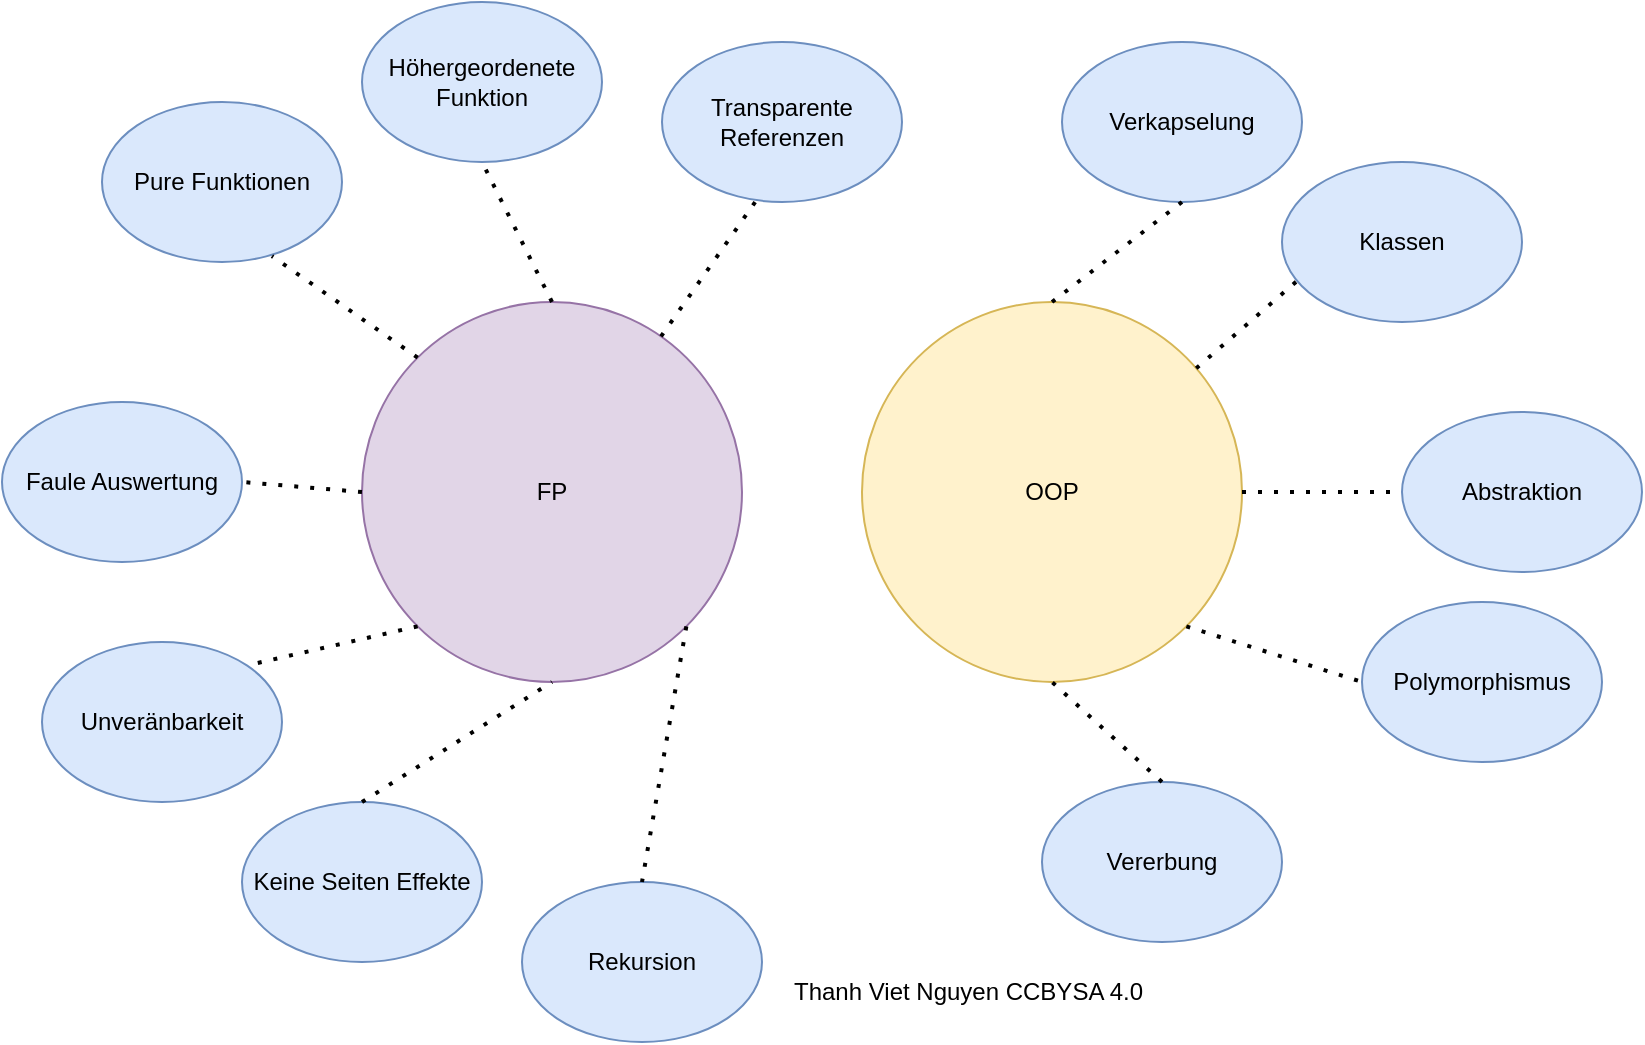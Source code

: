 <mxfile version="25.0.2">
  <diagram name="Page-1" id="BsFpHVIBegyYnpZ6n3Av">
    <mxGraphModel dx="2242" dy="1976" grid="1" gridSize="10" guides="1" tooltips="1" connect="1" arrows="1" fold="1" page="1" pageScale="1" pageWidth="850" pageHeight="1100" math="0" shadow="0">
      <root>
        <mxCell id="0" />
        <mxCell id="1" parent="0" />
        <mxCell id="MglTHEqXmEmVm6l28LRP-1" value="OOP" style="ellipse;whiteSpace=wrap;html=1;aspect=fixed;fillColor=#fff2cc;strokeColor=#d6b656;" parent="1" vertex="1">
          <mxGeometry x="300" y="140" width="190" height="190" as="geometry" />
        </mxCell>
        <mxCell id="MglTHEqXmEmVm6l28LRP-4" value="Verkapselung" style="ellipse;whiteSpace=wrap;html=1;fillColor=#dae8fc;strokeColor=#6c8ebf;" parent="1" vertex="1">
          <mxGeometry x="400" y="10" width="120" height="80" as="geometry" />
        </mxCell>
        <mxCell id="MglTHEqXmEmVm6l28LRP-5" value="" style="endArrow=none;dashed=1;html=1;dashPattern=1 3;strokeWidth=2;rounded=0;entryX=0.5;entryY=1;entryDx=0;entryDy=0;exitX=0.5;exitY=0;exitDx=0;exitDy=0;" parent="1" source="MglTHEqXmEmVm6l28LRP-1" target="MglTHEqXmEmVm6l28LRP-4" edge="1">
          <mxGeometry width="50" height="50" relative="1" as="geometry">
            <mxPoint x="470" y="230" as="sourcePoint" />
            <mxPoint x="520" y="180" as="targetPoint" />
          </mxGeometry>
        </mxCell>
        <mxCell id="MglTHEqXmEmVm6l28LRP-6" value="Abstraktion" style="ellipse;whiteSpace=wrap;html=1;fillColor=#dae8fc;strokeColor=#6c8ebf;" parent="1" vertex="1">
          <mxGeometry x="570" y="195" width="120" height="80" as="geometry" />
        </mxCell>
        <mxCell id="MglTHEqXmEmVm6l28LRP-7" value="" style="endArrow=none;dashed=1;html=1;dashPattern=1 3;strokeWidth=2;rounded=0;entryX=0;entryY=0.5;entryDx=0;entryDy=0;exitX=1;exitY=0.5;exitDx=0;exitDy=0;" parent="1" source="MglTHEqXmEmVm6l28LRP-1" target="MglTHEqXmEmVm6l28LRP-6" edge="1">
          <mxGeometry width="50" height="50" relative="1" as="geometry">
            <mxPoint x="470" y="230" as="sourcePoint" />
            <mxPoint x="520" y="180" as="targetPoint" />
          </mxGeometry>
        </mxCell>
        <mxCell id="MglTHEqXmEmVm6l28LRP-8" value="Polymorphismus" style="ellipse;whiteSpace=wrap;html=1;fillColor=#dae8fc;strokeColor=#6c8ebf;" parent="1" vertex="1">
          <mxGeometry x="550" y="290" width="120" height="80" as="geometry" />
        </mxCell>
        <mxCell id="MglTHEqXmEmVm6l28LRP-9" value="" style="endArrow=none;dashed=1;html=1;dashPattern=1 3;strokeWidth=2;rounded=0;entryX=0;entryY=0.5;entryDx=0;entryDy=0;exitX=1;exitY=1;exitDx=0;exitDy=0;" parent="1" source="MglTHEqXmEmVm6l28LRP-1" target="MglTHEqXmEmVm6l28LRP-8" edge="1">
          <mxGeometry width="50" height="50" relative="1" as="geometry">
            <mxPoint x="470" y="230" as="sourcePoint" />
            <mxPoint x="520" y="180" as="targetPoint" />
          </mxGeometry>
        </mxCell>
        <mxCell id="MglTHEqXmEmVm6l28LRP-10" value="Vererbung" style="ellipse;whiteSpace=wrap;html=1;fillColor=#dae8fc;strokeColor=#6c8ebf;" parent="1" vertex="1">
          <mxGeometry x="390" y="380" width="120" height="80" as="geometry" />
        </mxCell>
        <mxCell id="MglTHEqXmEmVm6l28LRP-11" value="" style="endArrow=none;dashed=1;html=1;dashPattern=1 3;strokeWidth=2;rounded=0;entryX=0.5;entryY=1;entryDx=0;entryDy=0;exitX=0.5;exitY=0;exitDx=0;exitDy=0;" parent="1" source="MglTHEqXmEmVm6l28LRP-10" target="MglTHEqXmEmVm6l28LRP-1" edge="1">
          <mxGeometry width="50" height="50" relative="1" as="geometry">
            <mxPoint x="520" y="230" as="sourcePoint" />
            <mxPoint x="570" y="180" as="targetPoint" />
          </mxGeometry>
        </mxCell>
        <mxCell id="MglTHEqXmEmVm6l28LRP-12" value="Klassen" style="ellipse;whiteSpace=wrap;html=1;fillColor=#dae8fc;strokeColor=#6c8ebf;" parent="1" vertex="1">
          <mxGeometry x="510" y="70" width="120" height="80" as="geometry" />
        </mxCell>
        <mxCell id="MglTHEqXmEmVm6l28LRP-13" value="" style="endArrow=none;dashed=1;html=1;dashPattern=1 3;strokeWidth=2;rounded=0;entryX=0.067;entryY=0.738;entryDx=0;entryDy=0;entryPerimeter=0;" parent="1" source="MglTHEqXmEmVm6l28LRP-1" target="MglTHEqXmEmVm6l28LRP-12" edge="1">
          <mxGeometry width="50" height="50" relative="1" as="geometry">
            <mxPoint x="520" y="230" as="sourcePoint" />
            <mxPoint x="570" y="180" as="targetPoint" />
          </mxGeometry>
        </mxCell>
        <mxCell id="MglTHEqXmEmVm6l28LRP-14" value="FP" style="ellipse;whiteSpace=wrap;html=1;aspect=fixed;fillColor=#e1d5e7;strokeColor=#9673a6;" parent="1" vertex="1">
          <mxGeometry x="50" y="140" width="190" height="190" as="geometry" />
        </mxCell>
        <mxCell id="MglTHEqXmEmVm6l28LRP-15" value="Höhergeordenete Funktion" style="ellipse;whiteSpace=wrap;html=1;fillColor=#dae8fc;strokeColor=#6c8ebf;" parent="1" vertex="1">
          <mxGeometry x="50" y="-10" width="120" height="80" as="geometry" />
        </mxCell>
        <mxCell id="MglTHEqXmEmVm6l28LRP-16" value="" style="endArrow=none;dashed=1;html=1;dashPattern=1 3;strokeWidth=2;rounded=0;entryX=0.5;entryY=1;entryDx=0;entryDy=0;exitX=0.5;exitY=0;exitDx=0;exitDy=0;" parent="1" source="MglTHEqXmEmVm6l28LRP-14" target="MglTHEqXmEmVm6l28LRP-15" edge="1">
          <mxGeometry width="50" height="50" relative="1" as="geometry">
            <mxPoint x="220" y="230" as="sourcePoint" />
            <mxPoint x="270" y="180" as="targetPoint" />
          </mxGeometry>
        </mxCell>
        <mxCell id="MglTHEqXmEmVm6l28LRP-17" value="Faule Auswertung" style="ellipse;whiteSpace=wrap;html=1;fillColor=#dae8fc;strokeColor=#6c8ebf;" parent="1" vertex="1">
          <mxGeometry x="-130" y="190" width="120" height="80" as="geometry" />
        </mxCell>
        <mxCell id="MglTHEqXmEmVm6l28LRP-18" value="" style="endArrow=none;dashed=1;html=1;dashPattern=1 3;strokeWidth=2;rounded=0;entryX=1;entryY=0.5;entryDx=0;entryDy=0;exitX=0;exitY=0.5;exitDx=0;exitDy=0;" parent="1" source="MglTHEqXmEmVm6l28LRP-14" target="MglTHEqXmEmVm6l28LRP-17" edge="1">
          <mxGeometry width="50" height="50" relative="1" as="geometry">
            <mxPoint x="220" y="230" as="sourcePoint" />
            <mxPoint x="270" y="180" as="targetPoint" />
          </mxGeometry>
        </mxCell>
        <mxCell id="MglTHEqXmEmVm6l28LRP-19" value="Unveränbarkeit" style="ellipse;whiteSpace=wrap;html=1;fillColor=#dae8fc;strokeColor=#6c8ebf;" parent="1" vertex="1">
          <mxGeometry x="-110" y="310" width="120" height="80" as="geometry" />
        </mxCell>
        <mxCell id="MglTHEqXmEmVm6l28LRP-20" value="" style="endArrow=none;dashed=1;html=1;dashPattern=1 3;strokeWidth=2;rounded=0;entryX=1;entryY=0;entryDx=0;entryDy=0;exitX=0;exitY=1;exitDx=0;exitDy=0;" parent="1" source="MglTHEqXmEmVm6l28LRP-14" target="MglTHEqXmEmVm6l28LRP-19" edge="1">
          <mxGeometry width="50" height="50" relative="1" as="geometry">
            <mxPoint x="220" y="230" as="sourcePoint" />
            <mxPoint x="270" y="180" as="targetPoint" />
          </mxGeometry>
        </mxCell>
        <mxCell id="MglTHEqXmEmVm6l28LRP-21" value="Keine Seiten Effekte" style="ellipse;whiteSpace=wrap;html=1;fillColor=#dae8fc;strokeColor=#6c8ebf;" parent="1" vertex="1">
          <mxGeometry x="-10" y="390" width="120" height="80" as="geometry" />
        </mxCell>
        <mxCell id="MglTHEqXmEmVm6l28LRP-22" value="" style="endArrow=none;dashed=1;html=1;dashPattern=1 3;strokeWidth=2;rounded=0;entryX=0.5;entryY=1;entryDx=0;entryDy=0;exitX=0.5;exitY=0;exitDx=0;exitDy=0;" parent="1" source="MglTHEqXmEmVm6l28LRP-21" target="MglTHEqXmEmVm6l28LRP-14" edge="1">
          <mxGeometry width="50" height="50" relative="1" as="geometry">
            <mxPoint x="270" y="230" as="sourcePoint" />
            <mxPoint x="320" y="180" as="targetPoint" />
          </mxGeometry>
        </mxCell>
        <mxCell id="MglTHEqXmEmVm6l28LRP-23" value="Pure Funktionen" style="ellipse;whiteSpace=wrap;html=1;fillColor=#dae8fc;strokeColor=#6c8ebf;" parent="1" vertex="1">
          <mxGeometry x="-80" y="40" width="120" height="80" as="geometry" />
        </mxCell>
        <mxCell id="MglTHEqXmEmVm6l28LRP-24" value="" style="endArrow=none;dashed=1;html=1;dashPattern=1 3;strokeWidth=2;rounded=0;entryX=0.708;entryY=0.963;entryDx=0;entryDy=0;entryPerimeter=0;exitX=0;exitY=0;exitDx=0;exitDy=0;" parent="1" source="MglTHEqXmEmVm6l28LRP-14" target="MglTHEqXmEmVm6l28LRP-23" edge="1">
          <mxGeometry width="50" height="50" relative="1" as="geometry">
            <mxPoint x="270" y="230" as="sourcePoint" />
            <mxPoint x="320" y="180" as="targetPoint" />
          </mxGeometry>
        </mxCell>
        <mxCell id="MglTHEqXmEmVm6l28LRP-25" value="Rekursion" style="ellipse;whiteSpace=wrap;html=1;fillColor=#dae8fc;strokeColor=#6c8ebf;" parent="1" vertex="1">
          <mxGeometry x="130" y="430" width="120" height="80" as="geometry" />
        </mxCell>
        <mxCell id="MglTHEqXmEmVm6l28LRP-26" value="" style="endArrow=none;dashed=1;html=1;dashPattern=1 3;strokeWidth=2;rounded=0;entryX=0.5;entryY=0;entryDx=0;entryDy=0;exitX=1;exitY=1;exitDx=0;exitDy=0;" parent="1" source="MglTHEqXmEmVm6l28LRP-14" target="MglTHEqXmEmVm6l28LRP-25" edge="1">
          <mxGeometry width="50" height="50" relative="1" as="geometry">
            <mxPoint x="90" y="230" as="sourcePoint" />
            <mxPoint x="140" y="180" as="targetPoint" />
          </mxGeometry>
        </mxCell>
        <mxCell id="MglTHEqXmEmVm6l28LRP-27" value="Transparente Referenzen" style="ellipse;whiteSpace=wrap;html=1;fillColor=#dae8fc;strokeColor=#6c8ebf;" parent="1" vertex="1">
          <mxGeometry x="200" y="10" width="120" height="80" as="geometry" />
        </mxCell>
        <mxCell id="MglTHEqXmEmVm6l28LRP-28" value="" style="endArrow=none;dashed=1;html=1;dashPattern=1 3;strokeWidth=2;rounded=0;entryX=0.4;entryY=0.975;entryDx=0;entryDy=0;entryPerimeter=0;" parent="1" source="MglTHEqXmEmVm6l28LRP-14" target="MglTHEqXmEmVm6l28LRP-27" edge="1">
          <mxGeometry width="50" height="50" relative="1" as="geometry">
            <mxPoint x="90" y="230" as="sourcePoint" />
            <mxPoint x="140" y="180" as="targetPoint" />
          </mxGeometry>
        </mxCell>
        <mxCell id="zgm29WtfdSdsEf_RPD4n-1" value="Thanh Viet Nguyen CCBYSA 4.0" style="text;strokeColor=none;fillColor=none;align=left;verticalAlign=middle;spacingLeft=4;spacingRight=4;overflow=hidden;points=[[0,0.5],[1,0.5]];portConstraint=eastwest;rotatable=0;whiteSpace=wrap;html=1;" parent="1" vertex="1">
          <mxGeometry x="260" y="470" width="200" height="30" as="geometry" />
        </mxCell>
      </root>
    </mxGraphModel>
  </diagram>
</mxfile>
